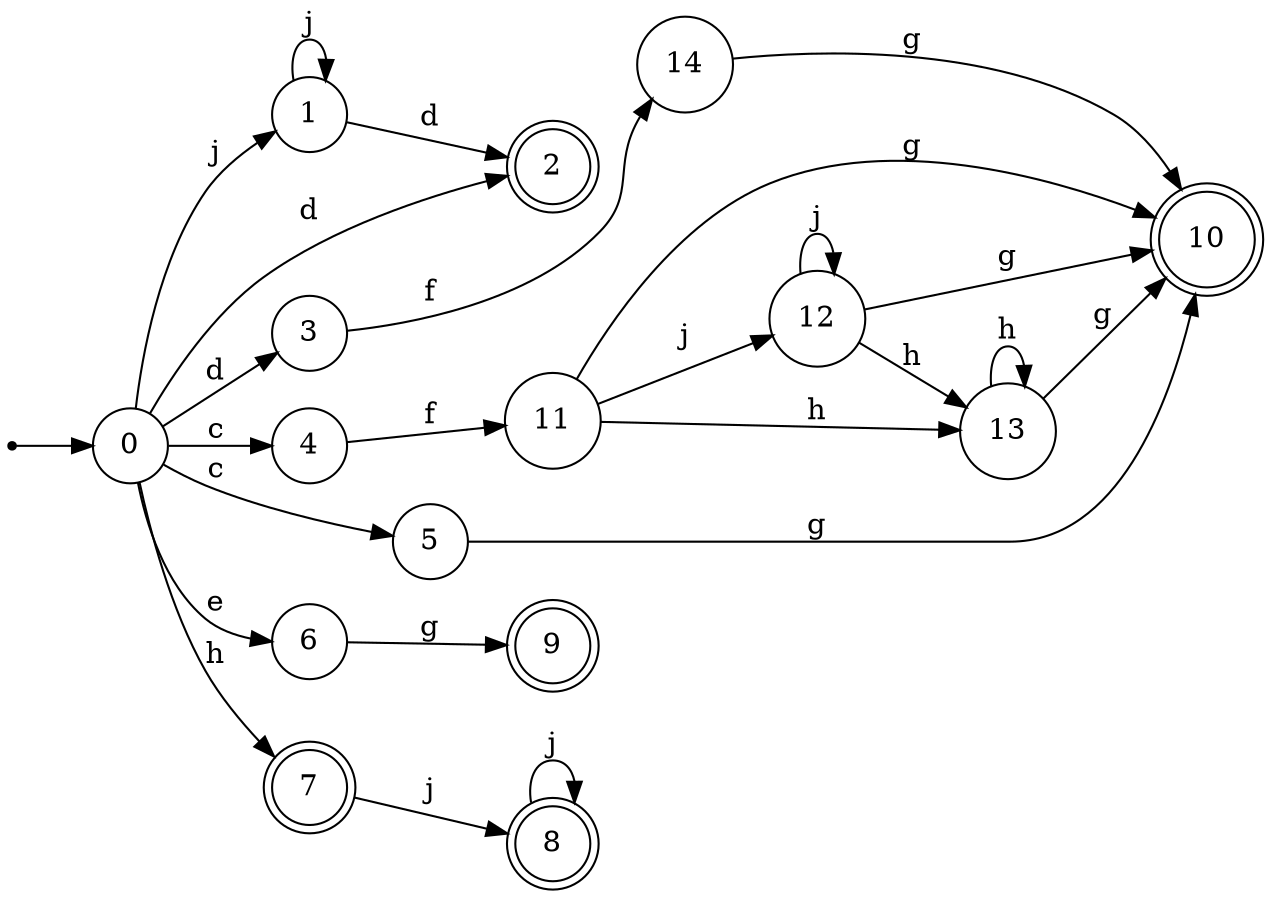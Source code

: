 digraph finite_state_machine {
rankdir=LR;
size="20,20";
node [shape = point]; "dummy0"
node [shape = circle]; "0";
"dummy0" -> "0";
node [shape = circle]; "1";
node [shape = doublecircle]; "2";node [shape = circle]; "3";
node [shape = circle]; "4";
node [shape = circle]; "5";
node [shape = circle]; "6";
node [shape = doublecircle]; "7";node [shape = doublecircle]; "8";node [shape = doublecircle]; "9";node [shape = doublecircle]; "10";node [shape = circle]; "11";
node [shape = circle]; "12";
node [shape = circle]; "13";
node [shape = circle]; "14";
"0" -> "1" [label = "j"];
 "0" -> "2" [label = "d"];
 "0" -> "3" [label = "d"];
 "0" -> "4" [label = "c"];
 "0" -> "5" [label = "c"];
 "0" -> "6" [label = "e"];
 "0" -> "7" [label = "h"];
 "7" -> "8" [label = "j"];
 "8" -> "8" [label = "j"];
 "6" -> "9" [label = "g"];
 "5" -> "10" [label = "g"];
 "4" -> "11" [label = "f"];
 "11" -> "12" [label = "j"];
 "11" -> "13" [label = "h"];
 "11" -> "10" [label = "g"];
 "13" -> "13" [label = "h"];
 "13" -> "10" [label = "g"];
 "12" -> "12" [label = "j"];
 "12" -> "13" [label = "h"];
 "12" -> "10" [label = "g"];
 "3" -> "14" [label = "f"];
 "14" -> "10" [label = "g"];
 "1" -> "1" [label = "j"];
 "1" -> "2" [label = "d"];
 }
